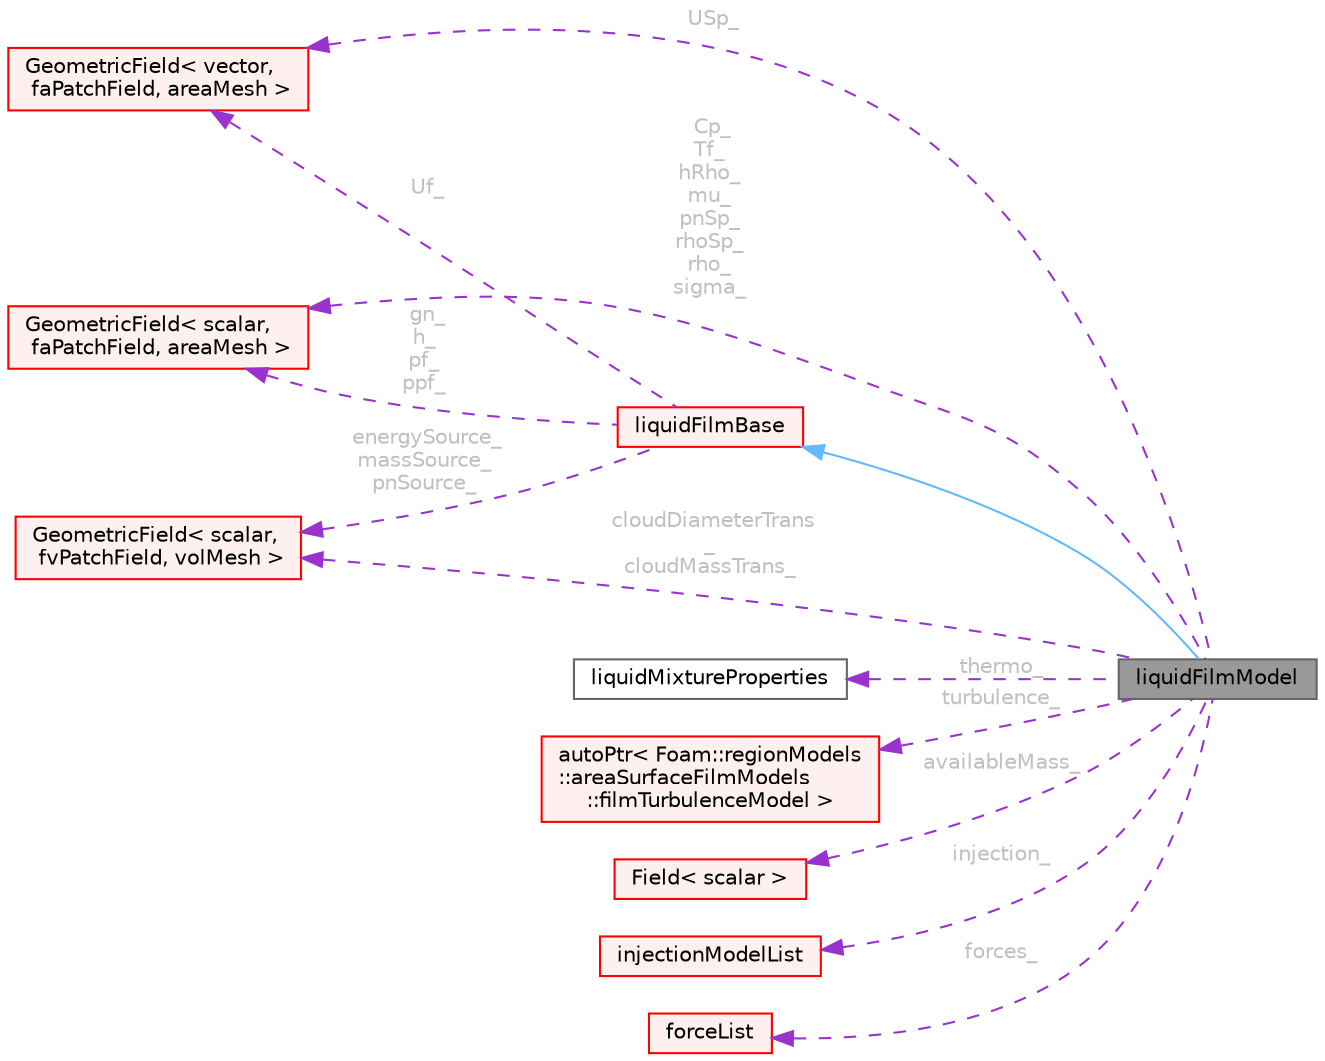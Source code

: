 digraph "liquidFilmModel"
{
 // LATEX_PDF_SIZE
  bgcolor="transparent";
  edge [fontname=Helvetica,fontsize=10,labelfontname=Helvetica,labelfontsize=10];
  node [fontname=Helvetica,fontsize=10,shape=box,height=0.2,width=0.4];
  rankdir="LR";
  Node1 [id="Node000001",label="liquidFilmModel",height=0.2,width=0.4,color="gray40", fillcolor="grey60", style="filled", fontcolor="black",tooltip=" "];
  Node2 -> Node1 [id="edge1_Node000001_Node000002",dir="back",color="steelblue1",style="solid",tooltip=" "];
  Node2 [id="Node000002",label="liquidFilmBase",height=0.2,width=0.4,color="red", fillcolor="#FFF0F0", style="filled",URL="$classFoam_1_1regionModels_1_1areaSurfaceFilmModels_1_1liquidFilmBase.html",tooltip=" "];
  Node78 -> Node2 [id="edge2_Node000002_Node000078",dir="back",color="darkorchid3",style="dashed",tooltip=" ",label=" gn_\nh_\npf_\nppf_",fontcolor="grey" ];
  Node78 [id="Node000078",label="GeometricField\< scalar,\l faPatchField, areaMesh \>",height=0.2,width=0.4,color="red", fillcolor="#FFF0F0", style="filled",URL="$classFoam_1_1GeometricField.html",tooltip=" "];
  Node80 -> Node2 [id="edge3_Node000002_Node000080",dir="back",color="darkorchid3",style="dashed",tooltip=" ",label=" Uf_",fontcolor="grey" ];
  Node80 [id="Node000080",label="GeometricField\< vector,\l faPatchField, areaMesh \>",height=0.2,width=0.4,color="red", fillcolor="#FFF0F0", style="filled",URL="$classFoam_1_1GeometricField.html",tooltip=" "];
  Node88 -> Node2 [id="edge4_Node000002_Node000088",dir="back",color="darkorchid3",style="dashed",tooltip=" ",label=" energySource_\nmassSource_\npnSource_",fontcolor="grey" ];
  Node88 [id="Node000088",label="GeometricField\< scalar,\l fvPatchField, volMesh \>",height=0.2,width=0.4,color="red", fillcolor="#FFF0F0", style="filled",URL="$classFoam_1_1GeometricField.html",tooltip=" "];
  Node97 -> Node1 [id="edge5_Node000001_Node000097",dir="back",color="darkorchid3",style="dashed",tooltip=" ",label=" thermo_",fontcolor="grey" ];
  Node97 [id="Node000097",label="liquidMixtureProperties",height=0.2,width=0.4,color="gray40", fillcolor="white", style="filled",URL="$classFoam_1_1liquidMixtureProperties.html",tooltip="A mixture of liquids."];
  Node78 -> Node1 [id="edge6_Node000001_Node000078",dir="back",color="darkorchid3",style="dashed",tooltip=" ",label=" Cp_\nTf_\nhRho_\nmu_\npnSp_\nrhoSp_\nrho_\nsigma_",fontcolor="grey" ];
  Node80 -> Node1 [id="edge7_Node000001_Node000080",dir="back",color="darkorchid3",style="dashed",tooltip=" ",label=" USp_",fontcolor="grey" ];
  Node88 -> Node1 [id="edge8_Node000001_Node000088",dir="back",color="darkorchid3",style="dashed",tooltip=" ",label=" cloudDiameterTrans\l_\ncloudMassTrans_",fontcolor="grey" ];
  Node98 -> Node1 [id="edge9_Node000001_Node000098",dir="back",color="darkorchid3",style="dashed",tooltip=" ",label=" turbulence_",fontcolor="grey" ];
  Node98 [id="Node000098",label="autoPtr\< Foam::regionModels\l::areaSurfaceFilmModels\l::filmTurbulenceModel \>",height=0.2,width=0.4,color="red", fillcolor="#FFF0F0", style="filled",URL="$classFoam_1_1autoPtr.html",tooltip=" "];
  Node99 -> Node1 [id="edge10_Node000001_Node000099",dir="back",color="darkorchid3",style="dashed",tooltip=" ",label=" availableMass_",fontcolor="grey" ];
  Node99 [id="Node000099",label="Field\< scalar \>",height=0.2,width=0.4,color="red", fillcolor="#FFF0F0", style="filled",URL="$classFoam_1_1Field.html",tooltip=" "];
  Node102 -> Node1 [id="edge11_Node000001_Node000102",dir="back",color="darkorchid3",style="dashed",tooltip=" ",label=" injection_",fontcolor="grey" ];
  Node102 [id="Node000102",label="injectionModelList",height=0.2,width=0.4,color="red", fillcolor="#FFF0F0", style="filled",URL="$classFoam_1_1regionModels_1_1areaSurfaceFilmModels_1_1injectionModelList.html",tooltip=" "];
  Node107 -> Node1 [id="edge12_Node000001_Node000107",dir="back",color="darkorchid3",style="dashed",tooltip=" ",label=" forces_",fontcolor="grey" ];
  Node107 [id="Node000107",label="forceList",height=0.2,width=0.4,color="red", fillcolor="#FFF0F0", style="filled",URL="$classFoam_1_1regionModels_1_1areaSurfaceFilmModels_1_1forceList.html",tooltip=" "];
}

